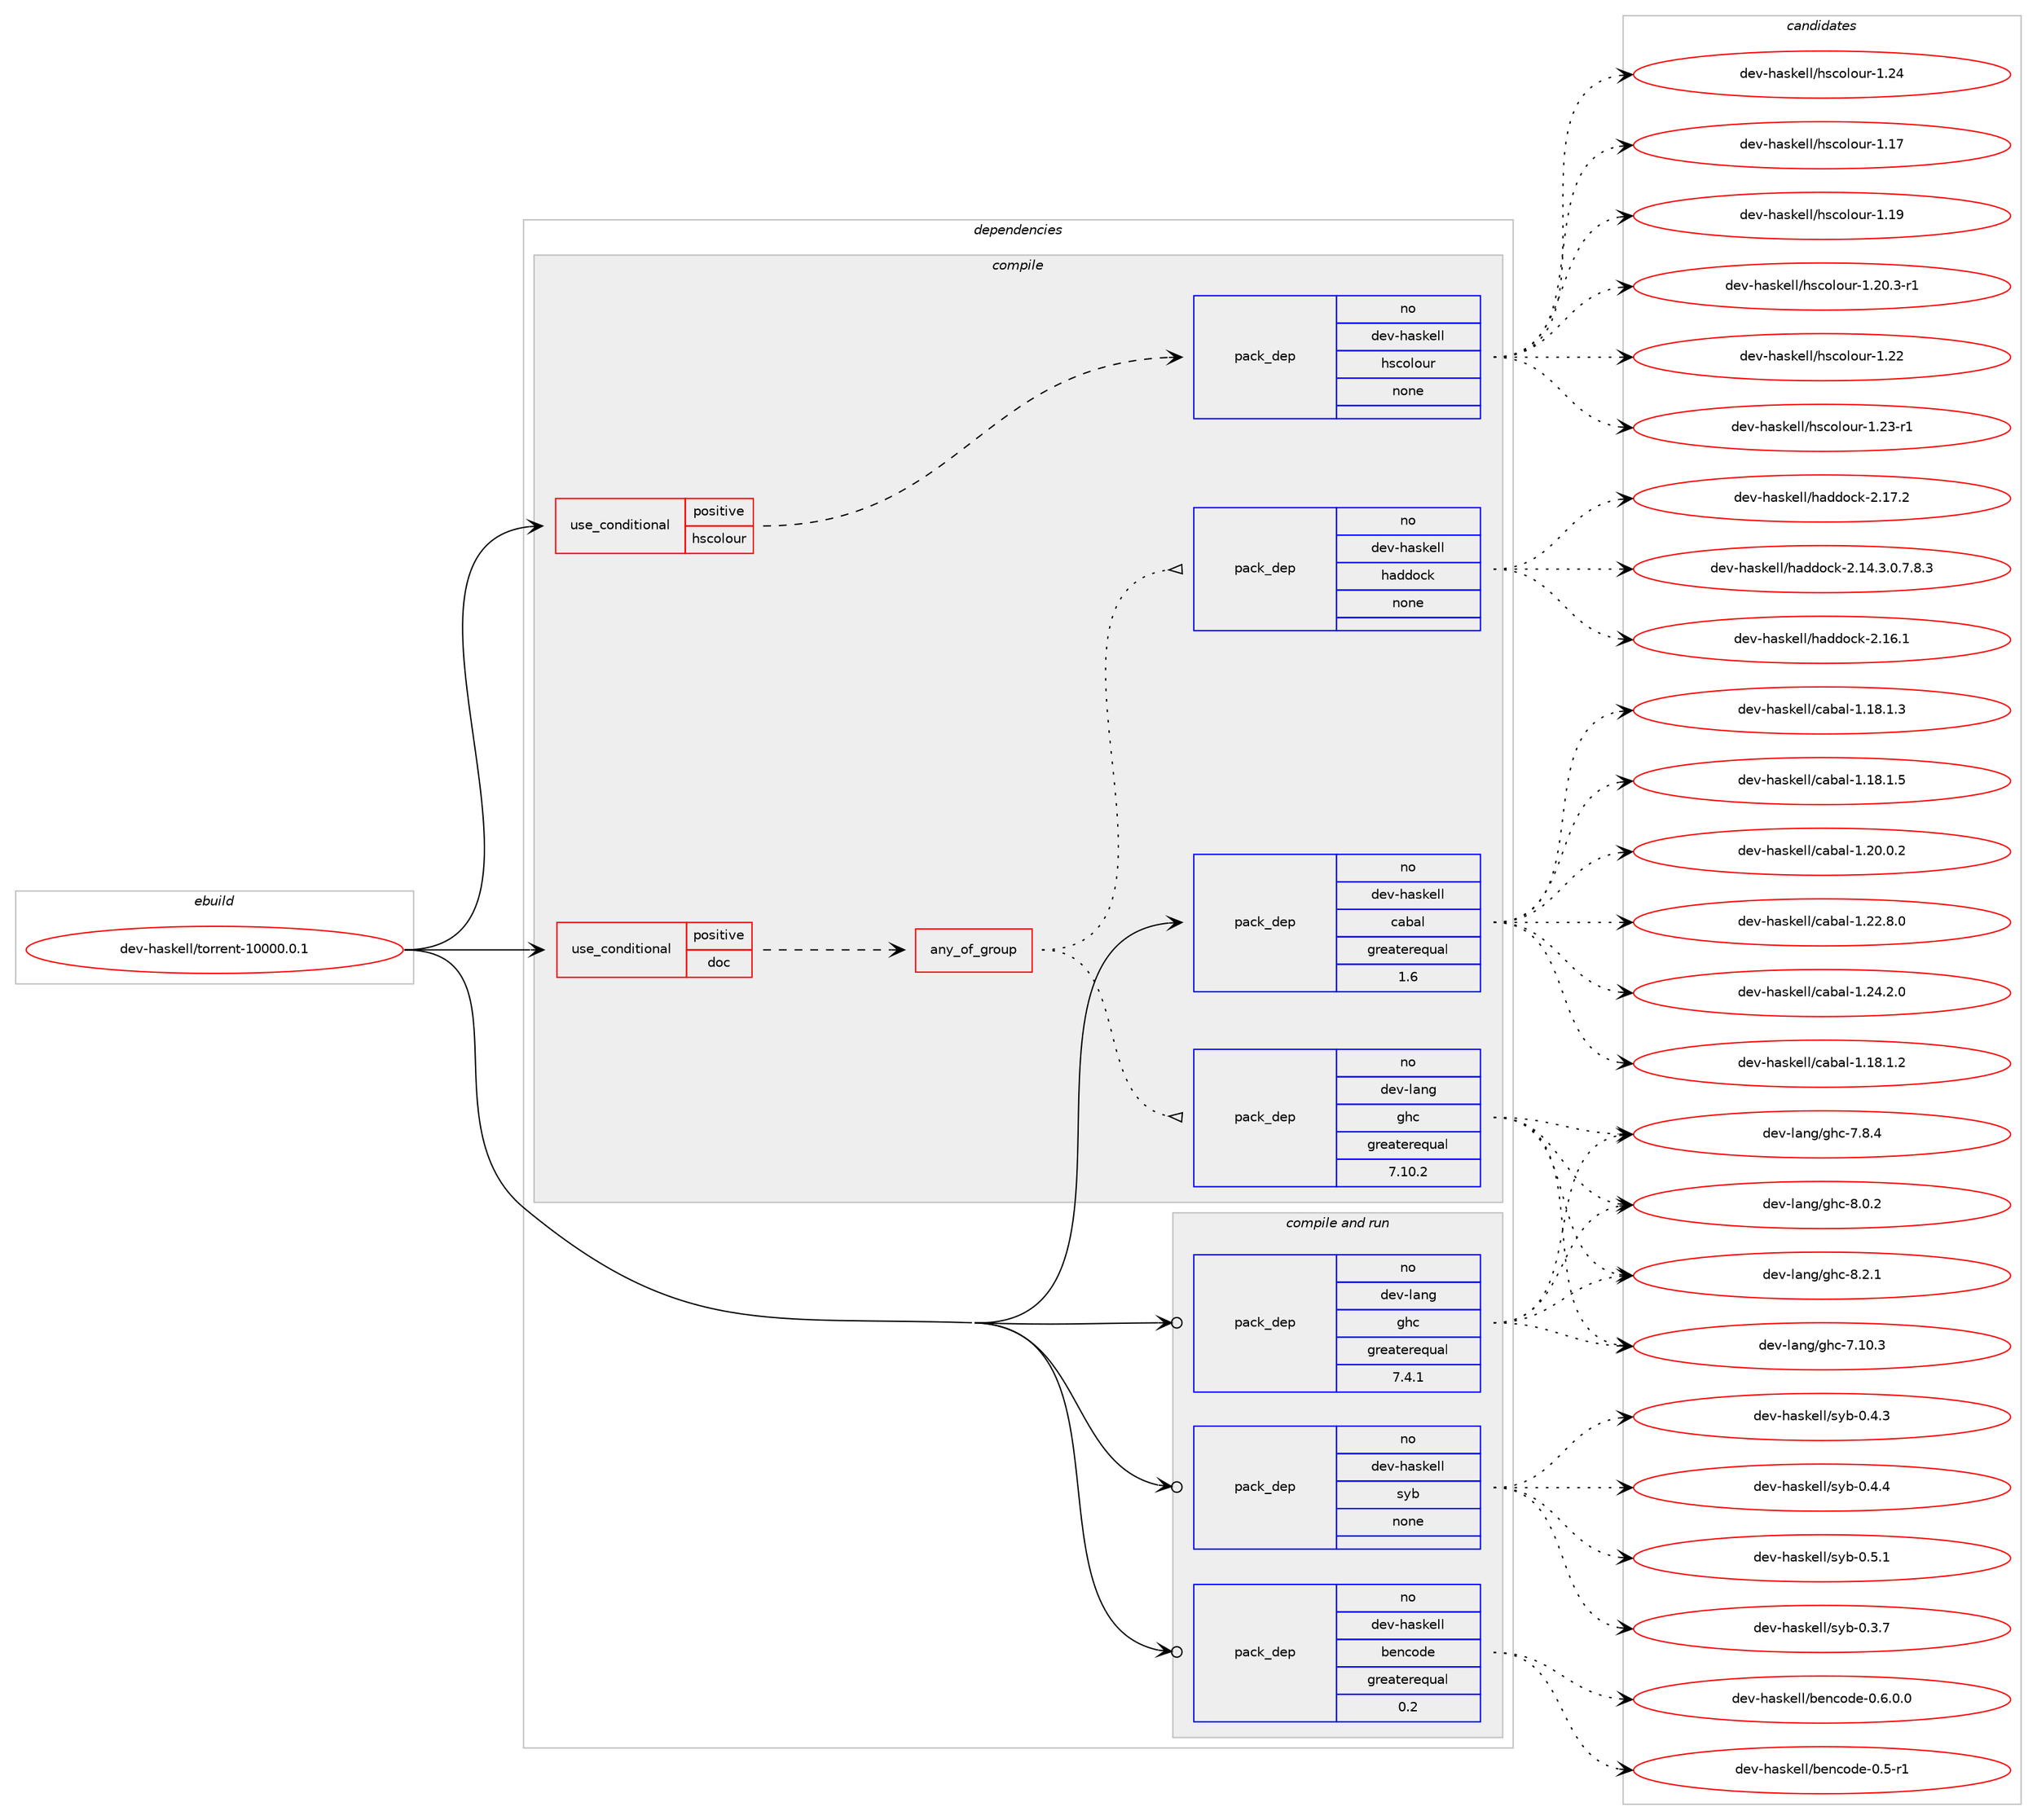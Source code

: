 digraph prolog {

# *************
# Graph options
# *************

newrank=true;
concentrate=true;
compound=true;
graph [rankdir=LR,fontname=Helvetica,fontsize=10,ranksep=1.5];#, ranksep=2.5, nodesep=0.2];
edge  [arrowhead=vee];
node  [fontname=Helvetica,fontsize=10];

# **********
# The ebuild
# **********

subgraph cluster_leftcol {
color=gray;
rank=same;
label=<<i>ebuild</i>>;
id [label="dev-haskell/torrent-10000.0.1", color=red, width=4, href="../dev-haskell/torrent-10000.0.1.svg"];
}

# ****************
# The dependencies
# ****************

subgraph cluster_midcol {
color=gray;
label=<<i>dependencies</i>>;
subgraph cluster_compile {
fillcolor="#eeeeee";
style=filled;
label=<<i>compile</i>>;
subgraph cond21139 {
dependency94362 [label=<<TABLE BORDER="0" CELLBORDER="1" CELLSPACING="0" CELLPADDING="4"><TR><TD ROWSPAN="3" CELLPADDING="10">use_conditional</TD></TR><TR><TD>positive</TD></TR><TR><TD>doc</TD></TR></TABLE>>, shape=none, color=red];
subgraph any2800 {
dependency94363 [label=<<TABLE BORDER="0" CELLBORDER="1" CELLSPACING="0" CELLPADDING="4"><TR><TD CELLPADDING="10">any_of_group</TD></TR></TABLE>>, shape=none, color=red];subgraph pack70393 {
dependency94364 [label=<<TABLE BORDER="0" CELLBORDER="1" CELLSPACING="0" CELLPADDING="4" WIDTH="220"><TR><TD ROWSPAN="6" CELLPADDING="30">pack_dep</TD></TR><TR><TD WIDTH="110">no</TD></TR><TR><TD>dev-haskell</TD></TR><TR><TD>haddock</TD></TR><TR><TD>none</TD></TR><TR><TD></TD></TR></TABLE>>, shape=none, color=blue];
}
dependency94363:e -> dependency94364:w [weight=20,style="dotted",arrowhead="oinv"];
subgraph pack70394 {
dependency94365 [label=<<TABLE BORDER="0" CELLBORDER="1" CELLSPACING="0" CELLPADDING="4" WIDTH="220"><TR><TD ROWSPAN="6" CELLPADDING="30">pack_dep</TD></TR><TR><TD WIDTH="110">no</TD></TR><TR><TD>dev-lang</TD></TR><TR><TD>ghc</TD></TR><TR><TD>greaterequal</TD></TR><TR><TD>7.10.2</TD></TR></TABLE>>, shape=none, color=blue];
}
dependency94363:e -> dependency94365:w [weight=20,style="dotted",arrowhead="oinv"];
}
dependency94362:e -> dependency94363:w [weight=20,style="dashed",arrowhead="vee"];
}
id:e -> dependency94362:w [weight=20,style="solid",arrowhead="vee"];
subgraph cond21140 {
dependency94366 [label=<<TABLE BORDER="0" CELLBORDER="1" CELLSPACING="0" CELLPADDING="4"><TR><TD ROWSPAN="3" CELLPADDING="10">use_conditional</TD></TR><TR><TD>positive</TD></TR><TR><TD>hscolour</TD></TR></TABLE>>, shape=none, color=red];
subgraph pack70395 {
dependency94367 [label=<<TABLE BORDER="0" CELLBORDER="1" CELLSPACING="0" CELLPADDING="4" WIDTH="220"><TR><TD ROWSPAN="6" CELLPADDING="30">pack_dep</TD></TR><TR><TD WIDTH="110">no</TD></TR><TR><TD>dev-haskell</TD></TR><TR><TD>hscolour</TD></TR><TR><TD>none</TD></TR><TR><TD></TD></TR></TABLE>>, shape=none, color=blue];
}
dependency94366:e -> dependency94367:w [weight=20,style="dashed",arrowhead="vee"];
}
id:e -> dependency94366:w [weight=20,style="solid",arrowhead="vee"];
subgraph pack70396 {
dependency94368 [label=<<TABLE BORDER="0" CELLBORDER="1" CELLSPACING="0" CELLPADDING="4" WIDTH="220"><TR><TD ROWSPAN="6" CELLPADDING="30">pack_dep</TD></TR><TR><TD WIDTH="110">no</TD></TR><TR><TD>dev-haskell</TD></TR><TR><TD>cabal</TD></TR><TR><TD>greaterequal</TD></TR><TR><TD>1.6</TD></TR></TABLE>>, shape=none, color=blue];
}
id:e -> dependency94368:w [weight=20,style="solid",arrowhead="vee"];
}
subgraph cluster_compileandrun {
fillcolor="#eeeeee";
style=filled;
label=<<i>compile and run</i>>;
subgraph pack70397 {
dependency94369 [label=<<TABLE BORDER="0" CELLBORDER="1" CELLSPACING="0" CELLPADDING="4" WIDTH="220"><TR><TD ROWSPAN="6" CELLPADDING="30">pack_dep</TD></TR><TR><TD WIDTH="110">no</TD></TR><TR><TD>dev-haskell</TD></TR><TR><TD>bencode</TD></TR><TR><TD>greaterequal</TD></TR><TR><TD>0.2</TD></TR></TABLE>>, shape=none, color=blue];
}
id:e -> dependency94369:w [weight=20,style="solid",arrowhead="odotvee"];
subgraph pack70398 {
dependency94370 [label=<<TABLE BORDER="0" CELLBORDER="1" CELLSPACING="0" CELLPADDING="4" WIDTH="220"><TR><TD ROWSPAN="6" CELLPADDING="30">pack_dep</TD></TR><TR><TD WIDTH="110">no</TD></TR><TR><TD>dev-haskell</TD></TR><TR><TD>syb</TD></TR><TR><TD>none</TD></TR><TR><TD></TD></TR></TABLE>>, shape=none, color=blue];
}
id:e -> dependency94370:w [weight=20,style="solid",arrowhead="odotvee"];
subgraph pack70399 {
dependency94371 [label=<<TABLE BORDER="0" CELLBORDER="1" CELLSPACING="0" CELLPADDING="4" WIDTH="220"><TR><TD ROWSPAN="6" CELLPADDING="30">pack_dep</TD></TR><TR><TD WIDTH="110">no</TD></TR><TR><TD>dev-lang</TD></TR><TR><TD>ghc</TD></TR><TR><TD>greaterequal</TD></TR><TR><TD>7.4.1</TD></TR></TABLE>>, shape=none, color=blue];
}
id:e -> dependency94371:w [weight=20,style="solid",arrowhead="odotvee"];
}
subgraph cluster_run {
fillcolor="#eeeeee";
style=filled;
label=<<i>run</i>>;
}
}

# **************
# The candidates
# **************

subgraph cluster_choices {
rank=same;
color=gray;
label=<<i>candidates</i>>;

subgraph choice70393 {
color=black;
nodesep=1;
choice1001011184510497115107101108108471049710010011199107455046495246514648465546564651 [label="dev-haskell/haddock-2.14.3.0.7.8.3", color=red, width=4,href="../dev-haskell/haddock-2.14.3.0.7.8.3.svg"];
choice100101118451049711510710110810847104971001001119910745504649544649 [label="dev-haskell/haddock-2.16.1", color=red, width=4,href="../dev-haskell/haddock-2.16.1.svg"];
choice100101118451049711510710110810847104971001001119910745504649554650 [label="dev-haskell/haddock-2.17.2", color=red, width=4,href="../dev-haskell/haddock-2.17.2.svg"];
dependency94364:e -> choice1001011184510497115107101108108471049710010011199107455046495246514648465546564651:w [style=dotted,weight="100"];
dependency94364:e -> choice100101118451049711510710110810847104971001001119910745504649544649:w [style=dotted,weight="100"];
dependency94364:e -> choice100101118451049711510710110810847104971001001119910745504649554650:w [style=dotted,weight="100"];
}
subgraph choice70394 {
color=black;
nodesep=1;
choice1001011184510897110103471031049945554649484651 [label="dev-lang/ghc-7.10.3", color=red, width=4,href="../dev-lang/ghc-7.10.3.svg"];
choice10010111845108971101034710310499455546564652 [label="dev-lang/ghc-7.8.4", color=red, width=4,href="../dev-lang/ghc-7.8.4.svg"];
choice10010111845108971101034710310499455646484650 [label="dev-lang/ghc-8.0.2", color=red, width=4,href="../dev-lang/ghc-8.0.2.svg"];
choice10010111845108971101034710310499455646504649 [label="dev-lang/ghc-8.2.1", color=red, width=4,href="../dev-lang/ghc-8.2.1.svg"];
dependency94365:e -> choice1001011184510897110103471031049945554649484651:w [style=dotted,weight="100"];
dependency94365:e -> choice10010111845108971101034710310499455546564652:w [style=dotted,weight="100"];
dependency94365:e -> choice10010111845108971101034710310499455646484650:w [style=dotted,weight="100"];
dependency94365:e -> choice10010111845108971101034710310499455646504649:w [style=dotted,weight="100"];
}
subgraph choice70395 {
color=black;
nodesep=1;
choice100101118451049711510710110810847104115991111081111171144549464955 [label="dev-haskell/hscolour-1.17", color=red, width=4,href="../dev-haskell/hscolour-1.17.svg"];
choice100101118451049711510710110810847104115991111081111171144549464957 [label="dev-haskell/hscolour-1.19", color=red, width=4,href="../dev-haskell/hscolour-1.19.svg"];
choice10010111845104971151071011081084710411599111108111117114454946504846514511449 [label="dev-haskell/hscolour-1.20.3-r1", color=red, width=4,href="../dev-haskell/hscolour-1.20.3-r1.svg"];
choice100101118451049711510710110810847104115991111081111171144549465050 [label="dev-haskell/hscolour-1.22", color=red, width=4,href="../dev-haskell/hscolour-1.22.svg"];
choice1001011184510497115107101108108471041159911110811111711445494650514511449 [label="dev-haskell/hscolour-1.23-r1", color=red, width=4,href="../dev-haskell/hscolour-1.23-r1.svg"];
choice100101118451049711510710110810847104115991111081111171144549465052 [label="dev-haskell/hscolour-1.24", color=red, width=4,href="../dev-haskell/hscolour-1.24.svg"];
dependency94367:e -> choice100101118451049711510710110810847104115991111081111171144549464955:w [style=dotted,weight="100"];
dependency94367:e -> choice100101118451049711510710110810847104115991111081111171144549464957:w [style=dotted,weight="100"];
dependency94367:e -> choice10010111845104971151071011081084710411599111108111117114454946504846514511449:w [style=dotted,weight="100"];
dependency94367:e -> choice100101118451049711510710110810847104115991111081111171144549465050:w [style=dotted,weight="100"];
dependency94367:e -> choice1001011184510497115107101108108471041159911110811111711445494650514511449:w [style=dotted,weight="100"];
dependency94367:e -> choice100101118451049711510710110810847104115991111081111171144549465052:w [style=dotted,weight="100"];
}
subgraph choice70396 {
color=black;
nodesep=1;
choice10010111845104971151071011081084799979897108454946495646494650 [label="dev-haskell/cabal-1.18.1.2", color=red, width=4,href="../dev-haskell/cabal-1.18.1.2.svg"];
choice10010111845104971151071011081084799979897108454946495646494651 [label="dev-haskell/cabal-1.18.1.3", color=red, width=4,href="../dev-haskell/cabal-1.18.1.3.svg"];
choice10010111845104971151071011081084799979897108454946495646494653 [label="dev-haskell/cabal-1.18.1.5", color=red, width=4,href="../dev-haskell/cabal-1.18.1.5.svg"];
choice10010111845104971151071011081084799979897108454946504846484650 [label="dev-haskell/cabal-1.20.0.2", color=red, width=4,href="../dev-haskell/cabal-1.20.0.2.svg"];
choice10010111845104971151071011081084799979897108454946505046564648 [label="dev-haskell/cabal-1.22.8.0", color=red, width=4,href="../dev-haskell/cabal-1.22.8.0.svg"];
choice10010111845104971151071011081084799979897108454946505246504648 [label="dev-haskell/cabal-1.24.2.0", color=red, width=4,href="../dev-haskell/cabal-1.24.2.0.svg"];
dependency94368:e -> choice10010111845104971151071011081084799979897108454946495646494650:w [style=dotted,weight="100"];
dependency94368:e -> choice10010111845104971151071011081084799979897108454946495646494651:w [style=dotted,weight="100"];
dependency94368:e -> choice10010111845104971151071011081084799979897108454946495646494653:w [style=dotted,weight="100"];
dependency94368:e -> choice10010111845104971151071011081084799979897108454946504846484650:w [style=dotted,weight="100"];
dependency94368:e -> choice10010111845104971151071011081084799979897108454946505046564648:w [style=dotted,weight="100"];
dependency94368:e -> choice10010111845104971151071011081084799979897108454946505246504648:w [style=dotted,weight="100"];
}
subgraph choice70397 {
color=black;
nodesep=1;
choice1001011184510497115107101108108479810111099111100101454846534511449 [label="dev-haskell/bencode-0.5-r1", color=red, width=4,href="../dev-haskell/bencode-0.5-r1.svg"];
choice10010111845104971151071011081084798101110991111001014548465446484648 [label="dev-haskell/bencode-0.6.0.0", color=red, width=4,href="../dev-haskell/bencode-0.6.0.0.svg"];
dependency94369:e -> choice1001011184510497115107101108108479810111099111100101454846534511449:w [style=dotted,weight="100"];
dependency94369:e -> choice10010111845104971151071011081084798101110991111001014548465446484648:w [style=dotted,weight="100"];
}
subgraph choice70398 {
color=black;
nodesep=1;
choice10010111845104971151071011081084711512198454846514655 [label="dev-haskell/syb-0.3.7", color=red, width=4,href="../dev-haskell/syb-0.3.7.svg"];
choice10010111845104971151071011081084711512198454846524651 [label="dev-haskell/syb-0.4.3", color=red, width=4,href="../dev-haskell/syb-0.4.3.svg"];
choice10010111845104971151071011081084711512198454846524652 [label="dev-haskell/syb-0.4.4", color=red, width=4,href="../dev-haskell/syb-0.4.4.svg"];
choice10010111845104971151071011081084711512198454846534649 [label="dev-haskell/syb-0.5.1", color=red, width=4,href="../dev-haskell/syb-0.5.1.svg"];
dependency94370:e -> choice10010111845104971151071011081084711512198454846514655:w [style=dotted,weight="100"];
dependency94370:e -> choice10010111845104971151071011081084711512198454846524651:w [style=dotted,weight="100"];
dependency94370:e -> choice10010111845104971151071011081084711512198454846524652:w [style=dotted,weight="100"];
dependency94370:e -> choice10010111845104971151071011081084711512198454846534649:w [style=dotted,weight="100"];
}
subgraph choice70399 {
color=black;
nodesep=1;
choice1001011184510897110103471031049945554649484651 [label="dev-lang/ghc-7.10.3", color=red, width=4,href="../dev-lang/ghc-7.10.3.svg"];
choice10010111845108971101034710310499455546564652 [label="dev-lang/ghc-7.8.4", color=red, width=4,href="../dev-lang/ghc-7.8.4.svg"];
choice10010111845108971101034710310499455646484650 [label="dev-lang/ghc-8.0.2", color=red, width=4,href="../dev-lang/ghc-8.0.2.svg"];
choice10010111845108971101034710310499455646504649 [label="dev-lang/ghc-8.2.1", color=red, width=4,href="../dev-lang/ghc-8.2.1.svg"];
dependency94371:e -> choice1001011184510897110103471031049945554649484651:w [style=dotted,weight="100"];
dependency94371:e -> choice10010111845108971101034710310499455546564652:w [style=dotted,weight="100"];
dependency94371:e -> choice10010111845108971101034710310499455646484650:w [style=dotted,weight="100"];
dependency94371:e -> choice10010111845108971101034710310499455646504649:w [style=dotted,weight="100"];
}
}

}
